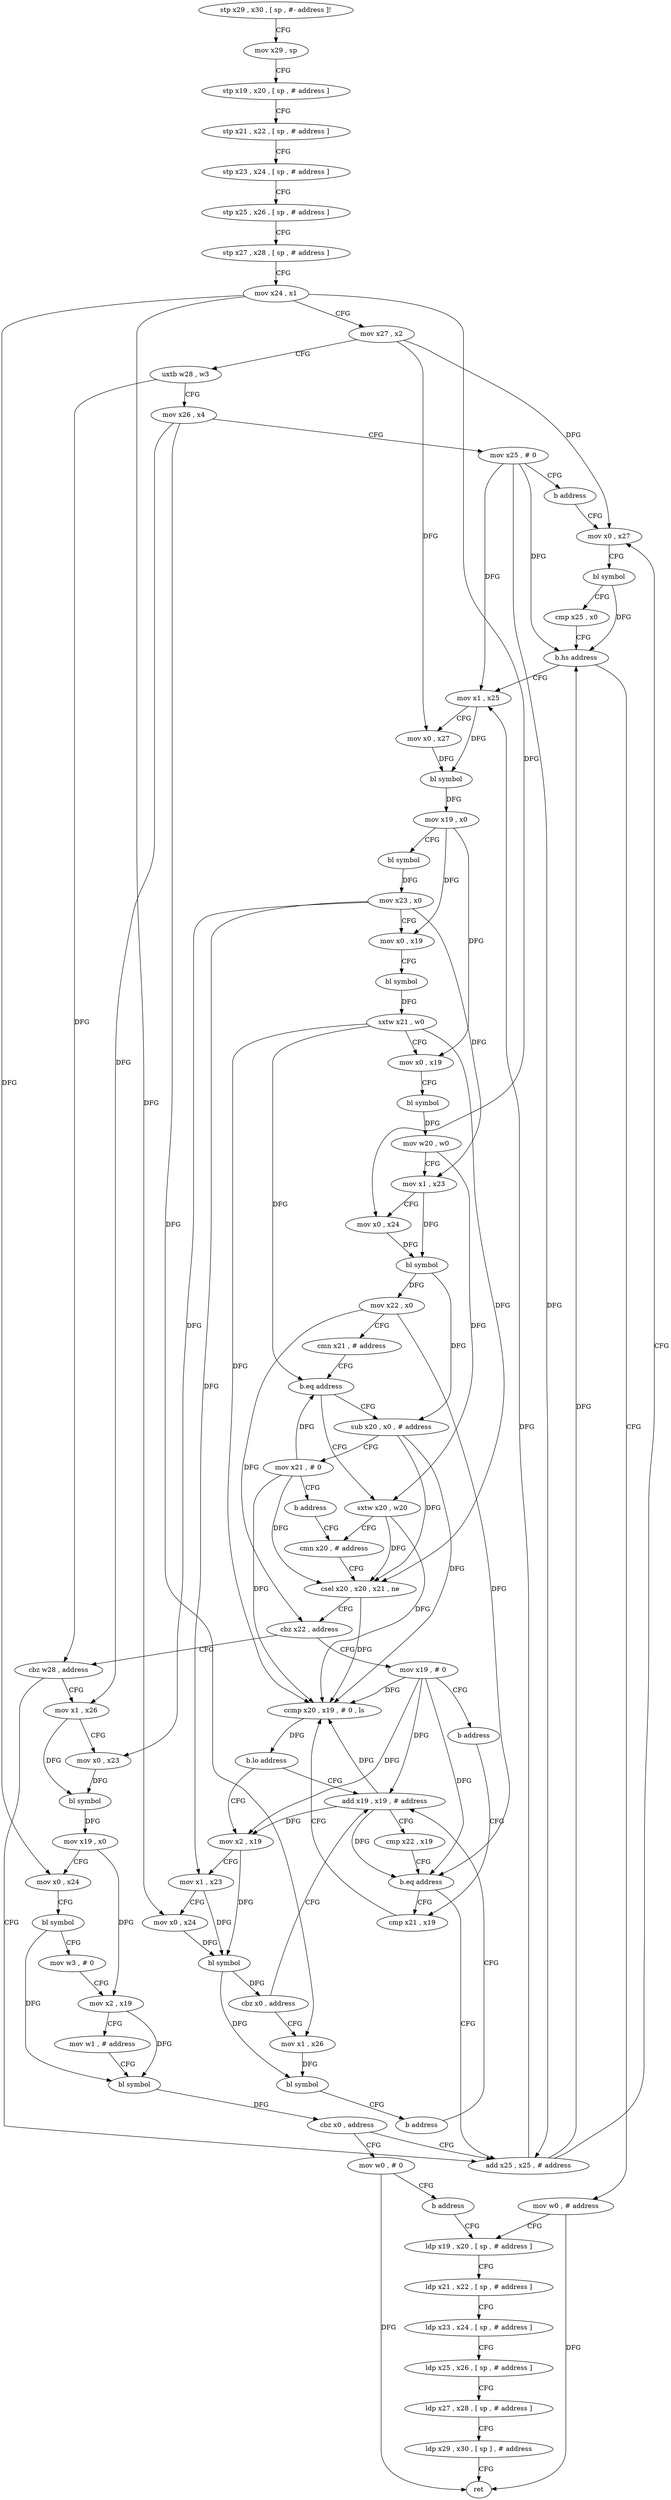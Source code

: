 digraph "func" {
"96448" [label = "stp x29 , x30 , [ sp , #- address ]!" ]
"96452" [label = "mov x29 , sp" ]
"96456" [label = "stp x19 , x20 , [ sp , # address ]" ]
"96460" [label = "stp x21 , x22 , [ sp , # address ]" ]
"96464" [label = "stp x23 , x24 , [ sp , # address ]" ]
"96468" [label = "stp x25 , x26 , [ sp , # address ]" ]
"96472" [label = "stp x27 , x28 , [ sp , # address ]" ]
"96476" [label = "mov x24 , x1" ]
"96480" [label = "mov x27 , x2" ]
"96484" [label = "uxtb w28 , w3" ]
"96488" [label = "mov x26 , x4" ]
"96492" [label = "mov x25 , # 0" ]
"96496" [label = "b address" ]
"96620" [label = "mov x0 , x27" ]
"96624" [label = "bl symbol" ]
"96628" [label = "cmp x25 , x0" ]
"96632" [label = "b.hs address" ]
"96732" [label = "mov w0 , # address" ]
"96636" [label = "mov x1 , x25" ]
"96736" [label = "ldp x19 , x20 , [ sp , # address ]" ]
"96640" [label = "mov x0 , x27" ]
"96644" [label = "bl symbol" ]
"96648" [label = "mov x19 , x0" ]
"96652" [label = "bl symbol" ]
"96656" [label = "mov x23 , x0" ]
"96660" [label = "mov x0 , x19" ]
"96664" [label = "bl symbol" ]
"96668" [label = "sxtw x21 , w0" ]
"96672" [label = "mov x0 , x19" ]
"96676" [label = "bl symbol" ]
"96680" [label = "mov w20 , w0" ]
"96684" [label = "mov x1 , x23" ]
"96688" [label = "mov x0 , x24" ]
"96692" [label = "bl symbol" ]
"96696" [label = "mov x22 , x0" ]
"96700" [label = "cmn x21 , # address" ]
"96704" [label = "b.eq address" ]
"96500" [label = "sub x20 , x0 , # address" ]
"96708" [label = "sxtw x20 , w20" ]
"96504" [label = "mov x21 , # 0" ]
"96508" [label = "b address" ]
"96712" [label = "cmn x20 , # address" ]
"96716" [label = "csel x20 , x20 , x21 , ne" ]
"96720" [label = "cbz x22 , address" ]
"96568" [label = "cbz w28 , address" ]
"96724" [label = "mov x19 , # 0" ]
"96616" [label = "add x25 , x25 , # address" ]
"96572" [label = "mov x1 , x26" ]
"96728" [label = "b address" ]
"96524" [label = "cmp x21 , x19" ]
"96576" [label = "mov x0 , x23" ]
"96580" [label = "bl symbol" ]
"96584" [label = "mov x19 , x0" ]
"96588" [label = "mov x0 , x24" ]
"96592" [label = "bl symbol" ]
"96596" [label = "mov w3 , # 0" ]
"96600" [label = "mov x2 , x19" ]
"96604" [label = "mov w1 , # address" ]
"96608" [label = "bl symbol" ]
"96612" [label = "cbz x0 , address" ]
"96764" [label = "mov w0 , # 0" ]
"96528" [label = "ccmp x20 , x19 , # 0 , ls" ]
"96532" [label = "b.lo address" ]
"96512" [label = "add x19 , x19 , # address" ]
"96536" [label = "mov x2 , x19" ]
"96768" [label = "b address" ]
"96516" [label = "cmp x22 , x19" ]
"96520" [label = "b.eq address" ]
"96540" [label = "mov x1 , x23" ]
"96544" [label = "mov x0 , x24" ]
"96548" [label = "bl symbol" ]
"96552" [label = "cbz x0 , address" ]
"96556" [label = "mov x1 , x26" ]
"96740" [label = "ldp x21 , x22 , [ sp , # address ]" ]
"96744" [label = "ldp x23 , x24 , [ sp , # address ]" ]
"96748" [label = "ldp x25 , x26 , [ sp , # address ]" ]
"96752" [label = "ldp x27 , x28 , [ sp , # address ]" ]
"96756" [label = "ldp x29 , x30 , [ sp ] , # address" ]
"96760" [label = "ret" ]
"96560" [label = "bl symbol" ]
"96564" [label = "b address" ]
"96448" -> "96452" [ label = "CFG" ]
"96452" -> "96456" [ label = "CFG" ]
"96456" -> "96460" [ label = "CFG" ]
"96460" -> "96464" [ label = "CFG" ]
"96464" -> "96468" [ label = "CFG" ]
"96468" -> "96472" [ label = "CFG" ]
"96472" -> "96476" [ label = "CFG" ]
"96476" -> "96480" [ label = "CFG" ]
"96476" -> "96688" [ label = "DFG" ]
"96476" -> "96588" [ label = "DFG" ]
"96476" -> "96544" [ label = "DFG" ]
"96480" -> "96484" [ label = "CFG" ]
"96480" -> "96620" [ label = "DFG" ]
"96480" -> "96640" [ label = "DFG" ]
"96484" -> "96488" [ label = "CFG" ]
"96484" -> "96568" [ label = "DFG" ]
"96488" -> "96492" [ label = "CFG" ]
"96488" -> "96572" [ label = "DFG" ]
"96488" -> "96556" [ label = "DFG" ]
"96492" -> "96496" [ label = "CFG" ]
"96492" -> "96632" [ label = "DFG" ]
"96492" -> "96636" [ label = "DFG" ]
"96492" -> "96616" [ label = "DFG" ]
"96496" -> "96620" [ label = "CFG" ]
"96620" -> "96624" [ label = "CFG" ]
"96624" -> "96628" [ label = "CFG" ]
"96624" -> "96632" [ label = "DFG" ]
"96628" -> "96632" [ label = "CFG" ]
"96632" -> "96732" [ label = "CFG" ]
"96632" -> "96636" [ label = "CFG" ]
"96732" -> "96736" [ label = "CFG" ]
"96732" -> "96760" [ label = "DFG" ]
"96636" -> "96640" [ label = "CFG" ]
"96636" -> "96644" [ label = "DFG" ]
"96736" -> "96740" [ label = "CFG" ]
"96640" -> "96644" [ label = "DFG" ]
"96644" -> "96648" [ label = "DFG" ]
"96648" -> "96652" [ label = "CFG" ]
"96648" -> "96660" [ label = "DFG" ]
"96648" -> "96672" [ label = "DFG" ]
"96652" -> "96656" [ label = "DFG" ]
"96656" -> "96660" [ label = "CFG" ]
"96656" -> "96684" [ label = "DFG" ]
"96656" -> "96576" [ label = "DFG" ]
"96656" -> "96540" [ label = "DFG" ]
"96660" -> "96664" [ label = "CFG" ]
"96664" -> "96668" [ label = "DFG" ]
"96668" -> "96672" [ label = "CFG" ]
"96668" -> "96704" [ label = "DFG" ]
"96668" -> "96716" [ label = "DFG" ]
"96668" -> "96528" [ label = "DFG" ]
"96672" -> "96676" [ label = "CFG" ]
"96676" -> "96680" [ label = "DFG" ]
"96680" -> "96684" [ label = "CFG" ]
"96680" -> "96708" [ label = "DFG" ]
"96684" -> "96688" [ label = "CFG" ]
"96684" -> "96692" [ label = "DFG" ]
"96688" -> "96692" [ label = "DFG" ]
"96692" -> "96696" [ label = "DFG" ]
"96692" -> "96500" [ label = "DFG" ]
"96696" -> "96700" [ label = "CFG" ]
"96696" -> "96720" [ label = "DFG" ]
"96696" -> "96520" [ label = "DFG" ]
"96700" -> "96704" [ label = "CFG" ]
"96704" -> "96500" [ label = "CFG" ]
"96704" -> "96708" [ label = "CFG" ]
"96500" -> "96504" [ label = "CFG" ]
"96500" -> "96716" [ label = "DFG" ]
"96500" -> "96528" [ label = "DFG" ]
"96708" -> "96712" [ label = "CFG" ]
"96708" -> "96716" [ label = "DFG" ]
"96708" -> "96528" [ label = "DFG" ]
"96504" -> "96508" [ label = "CFG" ]
"96504" -> "96704" [ label = "DFG" ]
"96504" -> "96716" [ label = "DFG" ]
"96504" -> "96528" [ label = "DFG" ]
"96508" -> "96712" [ label = "CFG" ]
"96712" -> "96716" [ label = "CFG" ]
"96716" -> "96720" [ label = "CFG" ]
"96716" -> "96528" [ label = "DFG" ]
"96720" -> "96568" [ label = "CFG" ]
"96720" -> "96724" [ label = "CFG" ]
"96568" -> "96616" [ label = "CFG" ]
"96568" -> "96572" [ label = "CFG" ]
"96724" -> "96728" [ label = "CFG" ]
"96724" -> "96528" [ label = "DFG" ]
"96724" -> "96512" [ label = "DFG" ]
"96724" -> "96520" [ label = "DFG" ]
"96724" -> "96536" [ label = "DFG" ]
"96616" -> "96620" [ label = "CFG" ]
"96616" -> "96636" [ label = "DFG" ]
"96616" -> "96632" [ label = "DFG" ]
"96572" -> "96576" [ label = "CFG" ]
"96572" -> "96580" [ label = "DFG" ]
"96728" -> "96524" [ label = "CFG" ]
"96524" -> "96528" [ label = "CFG" ]
"96576" -> "96580" [ label = "DFG" ]
"96580" -> "96584" [ label = "DFG" ]
"96584" -> "96588" [ label = "CFG" ]
"96584" -> "96600" [ label = "DFG" ]
"96588" -> "96592" [ label = "CFG" ]
"96592" -> "96596" [ label = "CFG" ]
"96592" -> "96608" [ label = "DFG" ]
"96596" -> "96600" [ label = "CFG" ]
"96600" -> "96604" [ label = "CFG" ]
"96600" -> "96608" [ label = "DFG" ]
"96604" -> "96608" [ label = "CFG" ]
"96608" -> "96612" [ label = "DFG" ]
"96612" -> "96764" [ label = "CFG" ]
"96612" -> "96616" [ label = "CFG" ]
"96764" -> "96768" [ label = "CFG" ]
"96764" -> "96760" [ label = "DFG" ]
"96528" -> "96532" [ label = "DFG" ]
"96532" -> "96512" [ label = "CFG" ]
"96532" -> "96536" [ label = "CFG" ]
"96512" -> "96516" [ label = "CFG" ]
"96512" -> "96528" [ label = "DFG" ]
"96512" -> "96520" [ label = "DFG" ]
"96512" -> "96536" [ label = "DFG" ]
"96536" -> "96540" [ label = "CFG" ]
"96536" -> "96548" [ label = "DFG" ]
"96768" -> "96736" [ label = "CFG" ]
"96516" -> "96520" [ label = "CFG" ]
"96520" -> "96616" [ label = "CFG" ]
"96520" -> "96524" [ label = "CFG" ]
"96540" -> "96544" [ label = "CFG" ]
"96540" -> "96548" [ label = "DFG" ]
"96544" -> "96548" [ label = "DFG" ]
"96548" -> "96552" [ label = "DFG" ]
"96548" -> "96560" [ label = "DFG" ]
"96552" -> "96512" [ label = "CFG" ]
"96552" -> "96556" [ label = "CFG" ]
"96556" -> "96560" [ label = "DFG" ]
"96740" -> "96744" [ label = "CFG" ]
"96744" -> "96748" [ label = "CFG" ]
"96748" -> "96752" [ label = "CFG" ]
"96752" -> "96756" [ label = "CFG" ]
"96756" -> "96760" [ label = "CFG" ]
"96560" -> "96564" [ label = "CFG" ]
"96564" -> "96512" [ label = "CFG" ]
}
